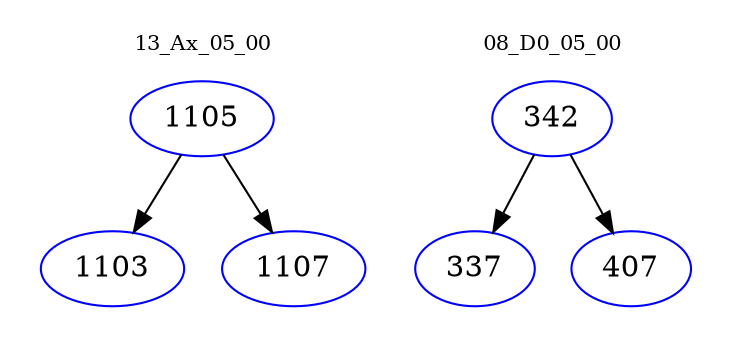 digraph{
subgraph cluster_0 {
color = white
label = "13_Ax_05_00";
fontsize=10;
T0_1105 [label="1105", color="blue"]
T0_1105 -> T0_1103 [color="black"]
T0_1103 [label="1103", color="blue"]
T0_1105 -> T0_1107 [color="black"]
T0_1107 [label="1107", color="blue"]
}
subgraph cluster_1 {
color = white
label = "08_D0_05_00";
fontsize=10;
T1_342 [label="342", color="blue"]
T1_342 -> T1_337 [color="black"]
T1_337 [label="337", color="blue"]
T1_342 -> T1_407 [color="black"]
T1_407 [label="407", color="blue"]
}
}
